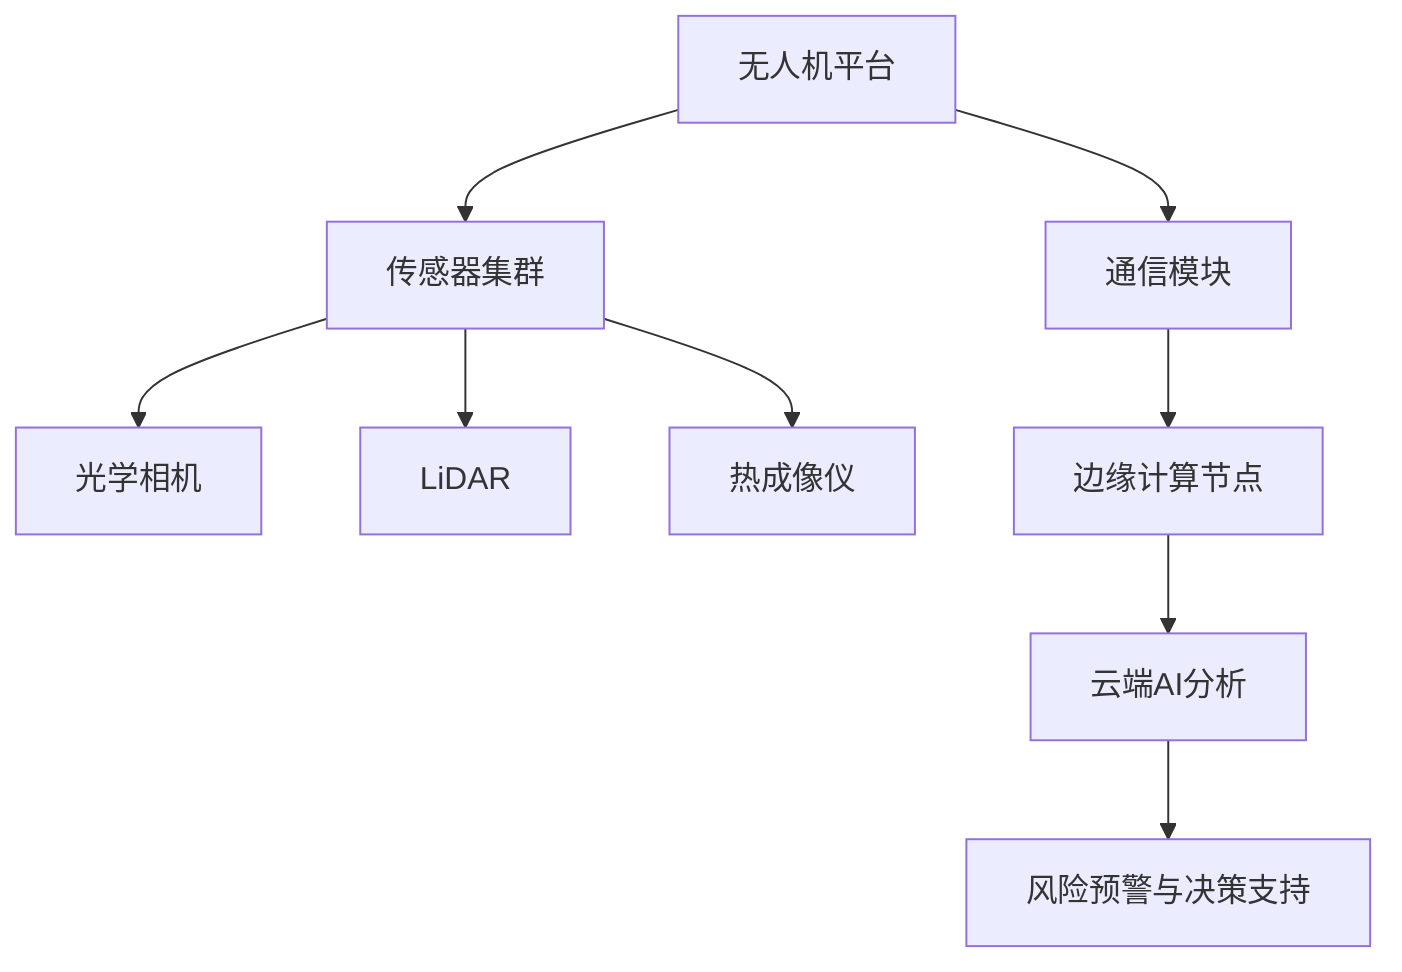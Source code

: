 flowchart TD
    A[无人机平台] --> B[传感器集群]
    A --> C[通信模块]
    B --> D1[光学相机]
    B --> D2[LiDAR]
    B --> D3[热成像仪]
    C --> E[边缘计算节点]
    E --> F[云端AI分析]
    F --> G[风险预警与决策支持]